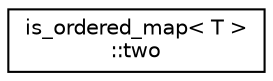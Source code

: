 digraph "Graphical Class Hierarchy"
{
 // LATEX_PDF_SIZE
  edge [fontname="Helvetica",fontsize="10",labelfontname="Helvetica",labelfontsize="10"];
  node [fontname="Helvetica",fontsize="10",shape=record];
  rankdir="LR";
  Node0 [label="is_ordered_map\< T \>\l::two",height=0.2,width=0.4,color="black", fillcolor="white", style="filled",URL="$structdetail_1_1is__ordered__map_1_1two.html",tooltip=" "];
}
